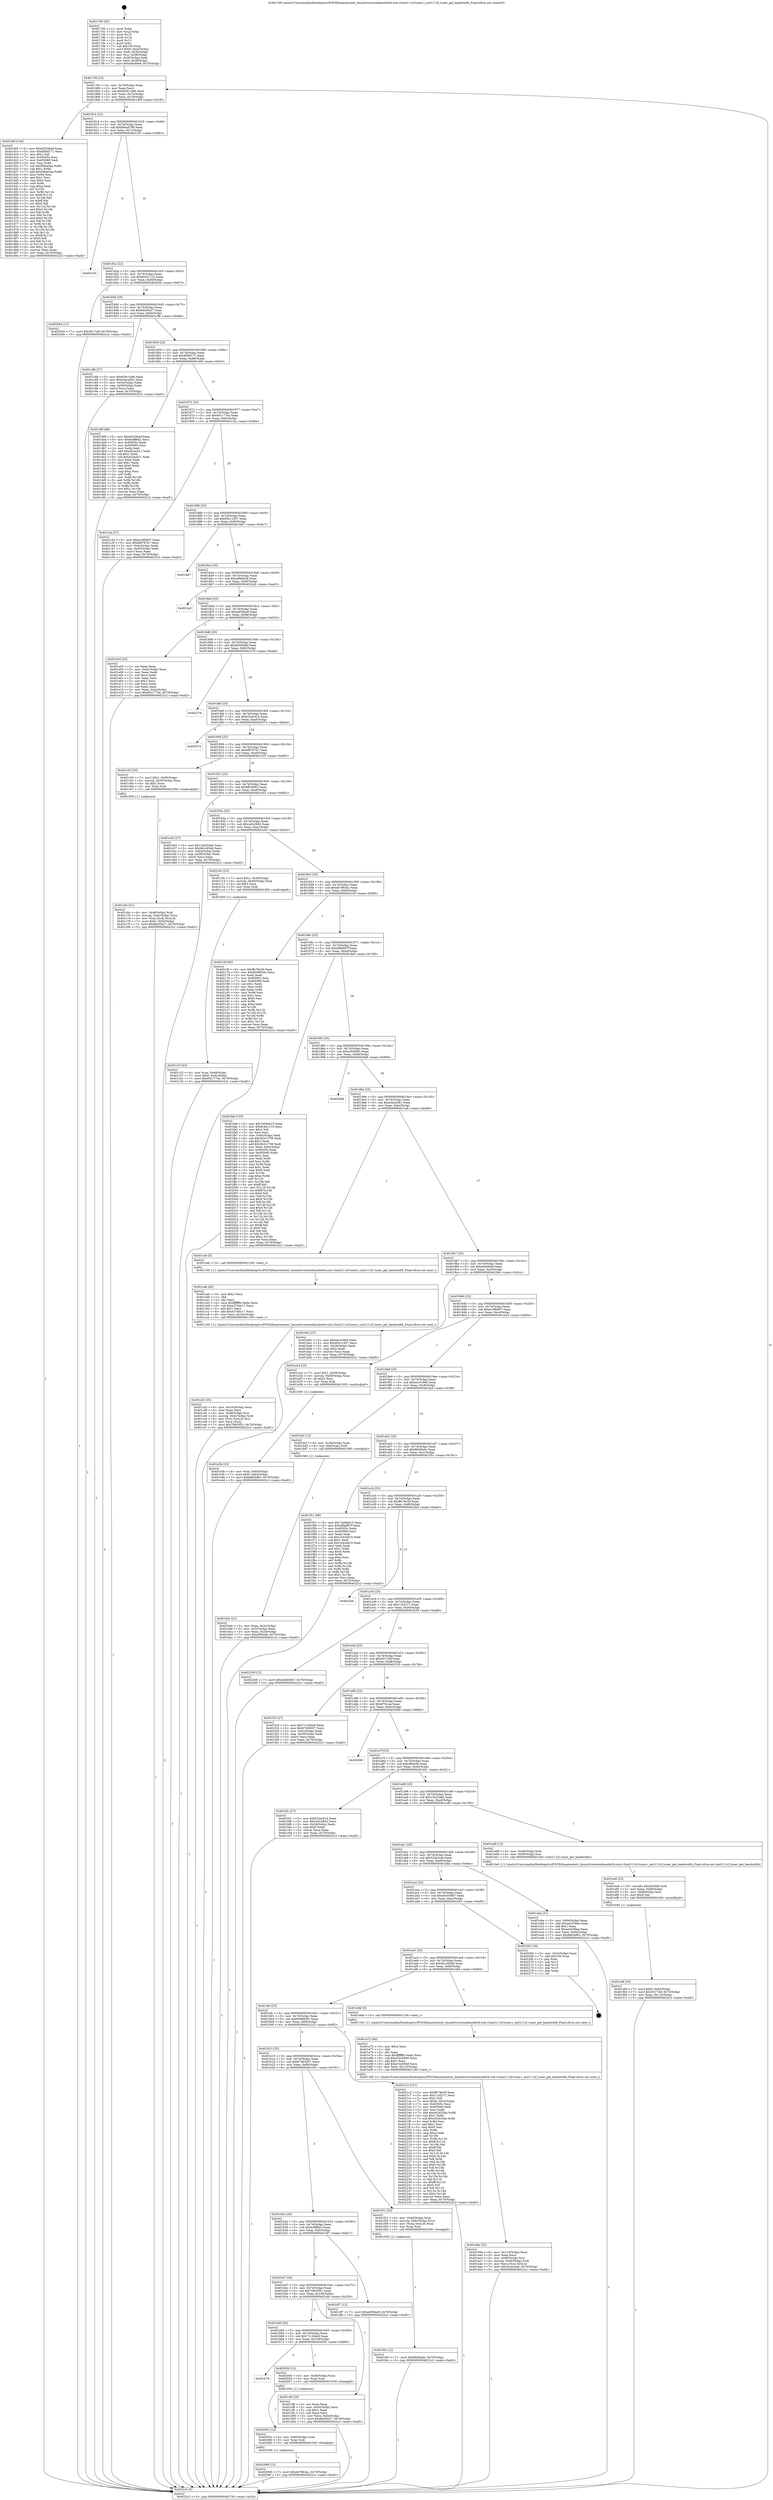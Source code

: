 digraph "0x4017d0" {
  label = "0x4017d0 (/mnt/c/Users/mathe/Desktop/tcc/POCII/binaries/extr_linuxdriversmediausbdvb-usb-v2mxl111sf-tuner.c_mxl111sf_tuner_get_bandwidth_Final-ollvm.out::main(0))"
  labelloc = "t"
  node[shape=record]

  Entry [label="",width=0.3,height=0.3,shape=circle,fillcolor=black,style=filled]
  "0x4017fd" [label="{
     0x4017fd [23]\l
     | [instrs]\l
     &nbsp;&nbsp;0x4017fd \<+3\>: mov -0x70(%rbp),%eax\l
     &nbsp;&nbsp;0x401800 \<+2\>: mov %eax,%ecx\l
     &nbsp;&nbsp;0x401802 \<+6\>: sub $0x829c1496,%ecx\l
     &nbsp;&nbsp;0x401808 \<+3\>: mov %eax,-0x74(%rbp)\l
     &nbsp;&nbsp;0x40180b \<+3\>: mov %ecx,-0x78(%rbp)\l
     &nbsp;&nbsp;0x40180e \<+6\>: je 0000000000401d0f \<main+0x53f\>\l
  }"]
  "0x401d0f" [label="{
     0x401d0f [144]\l
     | [instrs]\l
     &nbsp;&nbsp;0x401d0f \<+5\>: mov $0xb0209abf,%eax\l
     &nbsp;&nbsp;0x401d14 \<+5\>: mov $0x8f56f171,%ecx\l
     &nbsp;&nbsp;0x401d19 \<+2\>: mov $0x1,%dl\l
     &nbsp;&nbsp;0x401d1b \<+7\>: mov 0x40505c,%esi\l
     &nbsp;&nbsp;0x401d22 \<+7\>: mov 0x405060,%edi\l
     &nbsp;&nbsp;0x401d29 \<+3\>: mov %esi,%r8d\l
     &nbsp;&nbsp;0x401d2c \<+7\>: sub $0xf58ae5aa,%r8d\l
     &nbsp;&nbsp;0x401d33 \<+4\>: sub $0x1,%r8d\l
     &nbsp;&nbsp;0x401d37 \<+7\>: add $0xf58ae5aa,%r8d\l
     &nbsp;&nbsp;0x401d3e \<+4\>: imul %r8d,%esi\l
     &nbsp;&nbsp;0x401d42 \<+3\>: and $0x1,%esi\l
     &nbsp;&nbsp;0x401d45 \<+3\>: cmp $0x0,%esi\l
     &nbsp;&nbsp;0x401d48 \<+4\>: sete %r9b\l
     &nbsp;&nbsp;0x401d4c \<+3\>: cmp $0xa,%edi\l
     &nbsp;&nbsp;0x401d4f \<+4\>: setl %r10b\l
     &nbsp;&nbsp;0x401d53 \<+3\>: mov %r9b,%r11b\l
     &nbsp;&nbsp;0x401d56 \<+4\>: xor $0xff,%r11b\l
     &nbsp;&nbsp;0x401d5a \<+3\>: mov %r10b,%bl\l
     &nbsp;&nbsp;0x401d5d \<+3\>: xor $0xff,%bl\l
     &nbsp;&nbsp;0x401d60 \<+3\>: xor $0x0,%dl\l
     &nbsp;&nbsp;0x401d63 \<+3\>: mov %r11b,%r14b\l
     &nbsp;&nbsp;0x401d66 \<+4\>: and $0x0,%r14b\l
     &nbsp;&nbsp;0x401d6a \<+3\>: and %dl,%r9b\l
     &nbsp;&nbsp;0x401d6d \<+3\>: mov %bl,%r15b\l
     &nbsp;&nbsp;0x401d70 \<+4\>: and $0x0,%r15b\l
     &nbsp;&nbsp;0x401d74 \<+3\>: and %dl,%r10b\l
     &nbsp;&nbsp;0x401d77 \<+3\>: or %r9b,%r14b\l
     &nbsp;&nbsp;0x401d7a \<+3\>: or %r10b,%r15b\l
     &nbsp;&nbsp;0x401d7d \<+3\>: xor %r15b,%r14b\l
     &nbsp;&nbsp;0x401d80 \<+3\>: or %bl,%r11b\l
     &nbsp;&nbsp;0x401d83 \<+4\>: xor $0xff,%r11b\l
     &nbsp;&nbsp;0x401d87 \<+3\>: or $0x0,%dl\l
     &nbsp;&nbsp;0x401d8a \<+3\>: and %dl,%r11b\l
     &nbsp;&nbsp;0x401d8d \<+3\>: or %r11b,%r14b\l
     &nbsp;&nbsp;0x401d90 \<+4\>: test $0x1,%r14b\l
     &nbsp;&nbsp;0x401d94 \<+3\>: cmovne %ecx,%eax\l
     &nbsp;&nbsp;0x401d97 \<+3\>: mov %eax,-0x70(%rbp)\l
     &nbsp;&nbsp;0x401d9a \<+5\>: jmp 00000000004022c2 \<main+0xaf2\>\l
  }"]
  "0x401814" [label="{
     0x401814 [22]\l
     | [instrs]\l
     &nbsp;&nbsp;0x401814 \<+5\>: jmp 0000000000401819 \<main+0x49\>\l
     &nbsp;&nbsp;0x401819 \<+3\>: mov -0x74(%rbp),%eax\l
     &nbsp;&nbsp;0x40181c \<+5\>: sub $0x88ead789,%eax\l
     &nbsp;&nbsp;0x401821 \<+3\>: mov %eax,-0x7c(%rbp)\l
     &nbsp;&nbsp;0x401824 \<+6\>: je 0000000000402163 \<main+0x993\>\l
  }"]
  Exit [label="",width=0.3,height=0.3,shape=circle,fillcolor=black,style=filled,peripheries=2]
  "0x402163" [label="{
     0x402163\l
  }", style=dashed]
  "0x40182a" [label="{
     0x40182a [22]\l
     | [instrs]\l
     &nbsp;&nbsp;0x40182a \<+5\>: jmp 000000000040182f \<main+0x5f\>\l
     &nbsp;&nbsp;0x40182f \<+3\>: mov -0x74(%rbp),%eax\l
     &nbsp;&nbsp;0x401832 \<+5\>: sub $0x8c441115,%eax\l
     &nbsp;&nbsp;0x401837 \<+3\>: mov %eax,-0x80(%rbp)\l
     &nbsp;&nbsp;0x40183a \<+6\>: je 0000000000402044 \<main+0x874\>\l
  }"]
  "0x402068" [label="{
     0x402068 [12]\l
     | [instrs]\l
     &nbsp;&nbsp;0x402068 \<+7\>: movl $0xde7863ac,-0x70(%rbp)\l
     &nbsp;&nbsp;0x40206f \<+5\>: jmp 00000000004022c2 \<main+0xaf2\>\l
  }"]
  "0x402044" [label="{
     0x402044 [12]\l
     | [instrs]\l
     &nbsp;&nbsp;0x402044 \<+7\>: movl $0x3017cbf,-0x70(%rbp)\l
     &nbsp;&nbsp;0x40204b \<+5\>: jmp 00000000004022c2 \<main+0xaf2\>\l
  }"]
  "0x401840" [label="{
     0x401840 [25]\l
     | [instrs]\l
     &nbsp;&nbsp;0x401840 \<+5\>: jmp 0000000000401845 \<main+0x75\>\l
     &nbsp;&nbsp;0x401845 \<+3\>: mov -0x74(%rbp),%eax\l
     &nbsp;&nbsp;0x401848 \<+5\>: sub $0x8dcf3e27,%eax\l
     &nbsp;&nbsp;0x40184d \<+6\>: mov %eax,-0x84(%rbp)\l
     &nbsp;&nbsp;0x401853 \<+6\>: je 0000000000401c8b \<main+0x4bb\>\l
  }"]
  "0x40205c" [label="{
     0x40205c [12]\l
     | [instrs]\l
     &nbsp;&nbsp;0x40205c \<+4\>: mov -0x60(%rbp),%rax\l
     &nbsp;&nbsp;0x402060 \<+3\>: mov %rax,%rdi\l
     &nbsp;&nbsp;0x402063 \<+5\>: call 0000000000401030 \<free@plt\>\l
     | [calls]\l
     &nbsp;&nbsp;0x401030 \{1\} (unknown)\l
  }"]
  "0x401c8b" [label="{
     0x401c8b [27]\l
     | [instrs]\l
     &nbsp;&nbsp;0x401c8b \<+5\>: mov $0x829c1496,%eax\l
     &nbsp;&nbsp;0x401c90 \<+5\>: mov $0xe3dca381,%ecx\l
     &nbsp;&nbsp;0x401c95 \<+3\>: mov -0x54(%rbp),%edx\l
     &nbsp;&nbsp;0x401c98 \<+3\>: cmp -0x50(%rbp),%edx\l
     &nbsp;&nbsp;0x401c9b \<+3\>: cmovl %ecx,%eax\l
     &nbsp;&nbsp;0x401c9e \<+3\>: mov %eax,-0x70(%rbp)\l
     &nbsp;&nbsp;0x401ca1 \<+5\>: jmp 00000000004022c2 \<main+0xaf2\>\l
  }"]
  "0x401859" [label="{
     0x401859 [25]\l
     | [instrs]\l
     &nbsp;&nbsp;0x401859 \<+5\>: jmp 000000000040185e \<main+0x8e\>\l
     &nbsp;&nbsp;0x40185e \<+3\>: mov -0x74(%rbp),%eax\l
     &nbsp;&nbsp;0x401861 \<+5\>: sub $0x8f56f171,%eax\l
     &nbsp;&nbsp;0x401866 \<+6\>: mov %eax,-0x88(%rbp)\l
     &nbsp;&nbsp;0x40186c \<+6\>: je 0000000000401d9f \<main+0x5cf\>\l
  }"]
  "0x401b79" [label="{
     0x401b79\l
  }", style=dashed]
  "0x401d9f" [label="{
     0x401d9f [88]\l
     | [instrs]\l
     &nbsp;&nbsp;0x401d9f \<+5\>: mov $0xb0209abf,%eax\l
     &nbsp;&nbsp;0x401da4 \<+5\>: mov $0x6c8ff6e2,%ecx\l
     &nbsp;&nbsp;0x401da9 \<+7\>: mov 0x40505c,%edx\l
     &nbsp;&nbsp;0x401db0 \<+7\>: mov 0x405060,%esi\l
     &nbsp;&nbsp;0x401db7 \<+2\>: mov %edx,%edi\l
     &nbsp;&nbsp;0x401db9 \<+6\>: add $0xe52acb11,%edi\l
     &nbsp;&nbsp;0x401dbf \<+3\>: sub $0x1,%edi\l
     &nbsp;&nbsp;0x401dc2 \<+6\>: sub $0xe52acb11,%edi\l
     &nbsp;&nbsp;0x401dc8 \<+3\>: imul %edi,%edx\l
     &nbsp;&nbsp;0x401dcb \<+3\>: and $0x1,%edx\l
     &nbsp;&nbsp;0x401dce \<+3\>: cmp $0x0,%edx\l
     &nbsp;&nbsp;0x401dd1 \<+4\>: sete %r8b\l
     &nbsp;&nbsp;0x401dd5 \<+3\>: cmp $0xa,%esi\l
     &nbsp;&nbsp;0x401dd8 \<+4\>: setl %r9b\l
     &nbsp;&nbsp;0x401ddc \<+3\>: mov %r8b,%r10b\l
     &nbsp;&nbsp;0x401ddf \<+3\>: and %r9b,%r10b\l
     &nbsp;&nbsp;0x401de2 \<+3\>: xor %r9b,%r8b\l
     &nbsp;&nbsp;0x401de5 \<+3\>: or %r8b,%r10b\l
     &nbsp;&nbsp;0x401de8 \<+4\>: test $0x1,%r10b\l
     &nbsp;&nbsp;0x401dec \<+3\>: cmovne %ecx,%eax\l
     &nbsp;&nbsp;0x401def \<+3\>: mov %eax,-0x70(%rbp)\l
     &nbsp;&nbsp;0x401df2 \<+5\>: jmp 00000000004022c2 \<main+0xaf2\>\l
  }"]
  "0x401872" [label="{
     0x401872 [25]\l
     | [instrs]\l
     &nbsp;&nbsp;0x401872 \<+5\>: jmp 0000000000401877 \<main+0xa7\>\l
     &nbsp;&nbsp;0x401877 \<+3\>: mov -0x74(%rbp),%eax\l
     &nbsp;&nbsp;0x40187a \<+5\>: sub $0x95c177dc,%eax\l
     &nbsp;&nbsp;0x40187f \<+6\>: mov %eax,-0x8c(%rbp)\l
     &nbsp;&nbsp;0x401885 \<+6\>: je 0000000000401c3a \<main+0x46a\>\l
  }"]
  "0x402050" [label="{
     0x402050 [12]\l
     | [instrs]\l
     &nbsp;&nbsp;0x402050 \<+4\>: mov -0x48(%rbp),%rax\l
     &nbsp;&nbsp;0x402054 \<+3\>: mov %rax,%rdi\l
     &nbsp;&nbsp;0x402057 \<+5\>: call 0000000000401030 \<free@plt\>\l
     | [calls]\l
     &nbsp;&nbsp;0x401030 \{1\} (unknown)\l
  }"]
  "0x401c3a" [label="{
     0x401c3a [27]\l
     | [instrs]\l
     &nbsp;&nbsp;0x401c3a \<+5\>: mov $0xec38b907,%eax\l
     &nbsp;&nbsp;0x401c3f \<+5\>: mov $0xbf8767b7,%ecx\l
     &nbsp;&nbsp;0x401c44 \<+3\>: mov -0x4c(%rbp),%edx\l
     &nbsp;&nbsp;0x401c47 \<+3\>: cmp -0x40(%rbp),%edx\l
     &nbsp;&nbsp;0x401c4a \<+3\>: cmovl %ecx,%eax\l
     &nbsp;&nbsp;0x401c4d \<+3\>: mov %eax,-0x70(%rbp)\l
     &nbsp;&nbsp;0x401c50 \<+5\>: jmp 00000000004022c2 \<main+0xaf2\>\l
  }"]
  "0x40188b" [label="{
     0x40188b [25]\l
     | [instrs]\l
     &nbsp;&nbsp;0x40188b \<+5\>: jmp 0000000000401890 \<main+0xc0\>\l
     &nbsp;&nbsp;0x401890 \<+3\>: mov -0x74(%rbp),%eax\l
     &nbsp;&nbsp;0x401893 \<+5\>: sub $0x95e11d57,%eax\l
     &nbsp;&nbsp;0x401898 \<+6\>: mov %eax,-0x90(%rbp)\l
     &nbsp;&nbsp;0x40189e \<+6\>: je 0000000000401bb7 \<main+0x3e7\>\l
  }"]
  "0x401f45" [label="{
     0x401f45 [12]\l
     | [instrs]\l
     &nbsp;&nbsp;0x401f45 \<+7\>: movl $0xf9e59adc,-0x70(%rbp)\l
     &nbsp;&nbsp;0x401f4c \<+5\>: jmp 00000000004022c2 \<main+0xaf2\>\l
  }"]
  "0x401bb7" [label="{
     0x401bb7\l
  }", style=dashed]
  "0x4018a4" [label="{
     0x4018a4 [25]\l
     | [instrs]\l
     &nbsp;&nbsp;0x4018a4 \<+5\>: jmp 00000000004018a9 \<main+0xd9\>\l
     &nbsp;&nbsp;0x4018a9 \<+3\>: mov -0x74(%rbp),%eax\l
     &nbsp;&nbsp;0x4018ac \<+5\>: sub $0xa0fbdec8,%eax\l
     &nbsp;&nbsp;0x4018b1 \<+6\>: mov %eax,-0x94(%rbp)\l
     &nbsp;&nbsp;0x4018b7 \<+6\>: je 00000000004022a3 \<main+0xad3\>\l
  }"]
  "0x401efd" [label="{
     0x401efd [25]\l
     | [instrs]\l
     &nbsp;&nbsp;0x401efd \<+7\>: movl $0x0,-0x6c(%rbp)\l
     &nbsp;&nbsp;0x401f04 \<+7\>: movl $0x3017cbf,-0x70(%rbp)\l
     &nbsp;&nbsp;0x401f0b \<+6\>: mov %eax,-0x114(%rbp)\l
     &nbsp;&nbsp;0x401f11 \<+5\>: jmp 00000000004022c2 \<main+0xaf2\>\l
  }"]
  "0x4022a3" [label="{
     0x4022a3\l
  }", style=dashed]
  "0x4018bd" [label="{
     0x4018bd [25]\l
     | [instrs]\l
     &nbsp;&nbsp;0x4018bd \<+5\>: jmp 00000000004018c2 \<main+0xf2\>\l
     &nbsp;&nbsp;0x4018c2 \<+3\>: mov -0x74(%rbp),%eax\l
     &nbsp;&nbsp;0x4018c5 \<+5\>: sub $0xa4f38ac8,%eax\l
     &nbsp;&nbsp;0x4018ca \<+6\>: mov %eax,-0x98(%rbp)\l
     &nbsp;&nbsp;0x4018d0 \<+6\>: je 0000000000401e03 \<main+0x633\>\l
  }"]
  "0x401ee6" [label="{
     0x401ee6 [23]\l
     | [instrs]\l
     &nbsp;&nbsp;0x401ee6 \<+10\>: movabs $0x4030b6,%rdi\l
     &nbsp;&nbsp;0x401ef0 \<+3\>: mov %eax,-0x68(%rbp)\l
     &nbsp;&nbsp;0x401ef3 \<+3\>: mov -0x68(%rbp),%esi\l
     &nbsp;&nbsp;0x401ef6 \<+2\>: mov $0x0,%al\l
     &nbsp;&nbsp;0x401ef8 \<+5\>: call 0000000000401040 \<printf@plt\>\l
     | [calls]\l
     &nbsp;&nbsp;0x401040 \{1\} (unknown)\l
  }"]
  "0x401e03" [label="{
     0x401e03 [33]\l
     | [instrs]\l
     &nbsp;&nbsp;0x401e03 \<+2\>: xor %eax,%eax\l
     &nbsp;&nbsp;0x401e05 \<+3\>: mov -0x4c(%rbp),%ecx\l
     &nbsp;&nbsp;0x401e08 \<+2\>: mov %eax,%edx\l
     &nbsp;&nbsp;0x401e0a \<+2\>: sub %ecx,%edx\l
     &nbsp;&nbsp;0x401e0c \<+2\>: mov %eax,%ecx\l
     &nbsp;&nbsp;0x401e0e \<+3\>: sub $0x1,%ecx\l
     &nbsp;&nbsp;0x401e11 \<+2\>: add %ecx,%edx\l
     &nbsp;&nbsp;0x401e13 \<+2\>: sub %edx,%eax\l
     &nbsp;&nbsp;0x401e15 \<+3\>: mov %eax,-0x4c(%rbp)\l
     &nbsp;&nbsp;0x401e18 \<+7\>: movl $0x95c177dc,-0x70(%rbp)\l
     &nbsp;&nbsp;0x401e1f \<+5\>: jmp 00000000004022c2 \<main+0xaf2\>\l
  }"]
  "0x4018d6" [label="{
     0x4018d6 [25]\l
     | [instrs]\l
     &nbsp;&nbsp;0x4018d6 \<+5\>: jmp 00000000004018db \<main+0x10b\>\l
     &nbsp;&nbsp;0x4018db \<+3\>: mov -0x74(%rbp),%eax\l
     &nbsp;&nbsp;0x4018de \<+5\>: sub $0xb0209abf,%eax\l
     &nbsp;&nbsp;0x4018e3 \<+6\>: mov %eax,-0x9c(%rbp)\l
     &nbsp;&nbsp;0x4018e9 \<+6\>: je 0000000000402278 \<main+0xaa8\>\l
  }"]
  "0x401e9a" [label="{
     0x401e9a [32]\l
     | [instrs]\l
     &nbsp;&nbsp;0x401e9a \<+6\>: mov -0x110(%rbp),%ecx\l
     &nbsp;&nbsp;0x401ea0 \<+3\>: imul %eax,%ecx\l
     &nbsp;&nbsp;0x401ea3 \<+4\>: mov -0x60(%rbp),%rsi\l
     &nbsp;&nbsp;0x401ea7 \<+4\>: movslq -0x64(%rbp),%rdi\l
     &nbsp;&nbsp;0x401eab \<+3\>: mov %ecx,(%rsi,%rdi,4)\l
     &nbsp;&nbsp;0x401eae \<+7\>: movl $0x32cb3cab,-0x70(%rbp)\l
     &nbsp;&nbsp;0x401eb5 \<+5\>: jmp 00000000004022c2 \<main+0xaf2\>\l
  }"]
  "0x402278" [label="{
     0x402278\l
  }", style=dashed]
  "0x4018ef" [label="{
     0x4018ef [25]\l
     | [instrs]\l
     &nbsp;&nbsp;0x4018ef \<+5\>: jmp 00000000004018f4 \<main+0x124\>\l
     &nbsp;&nbsp;0x4018f4 \<+3\>: mov -0x74(%rbp),%eax\l
     &nbsp;&nbsp;0x4018f7 \<+5\>: sub $0xb32ac614,%eax\l
     &nbsp;&nbsp;0x4018fc \<+6\>: mov %eax,-0xa0(%rbp)\l
     &nbsp;&nbsp;0x401902 \<+6\>: je 0000000000402074 \<main+0x8a4\>\l
  }"]
  "0x401e72" [label="{
     0x401e72 [40]\l
     | [instrs]\l
     &nbsp;&nbsp;0x401e72 \<+5\>: mov $0x2,%ecx\l
     &nbsp;&nbsp;0x401e77 \<+1\>: cltd\l
     &nbsp;&nbsp;0x401e78 \<+2\>: idiv %ecx\l
     &nbsp;&nbsp;0x401e7a \<+6\>: imul $0xfffffffe,%edx,%ecx\l
     &nbsp;&nbsp;0x401e80 \<+6\>: sub $0xe7ec6949,%ecx\l
     &nbsp;&nbsp;0x401e86 \<+3\>: add $0x1,%ecx\l
     &nbsp;&nbsp;0x401e89 \<+6\>: add $0xe7ec6949,%ecx\l
     &nbsp;&nbsp;0x401e8f \<+6\>: mov %ecx,-0x110(%rbp)\l
     &nbsp;&nbsp;0x401e95 \<+5\>: call 0000000000401160 \<next_i\>\l
     | [calls]\l
     &nbsp;&nbsp;0x401160 \{1\} (/mnt/c/Users/mathe/Desktop/tcc/POCII/binaries/extr_linuxdriversmediausbdvb-usb-v2mxl111sf-tuner.c_mxl111sf_tuner_get_bandwidth_Final-ollvm.out::next_i)\l
  }"]
  "0x402074" [label="{
     0x402074\l
  }", style=dashed]
  "0x401908" [label="{
     0x401908 [25]\l
     | [instrs]\l
     &nbsp;&nbsp;0x401908 \<+5\>: jmp 000000000040190d \<main+0x13d\>\l
     &nbsp;&nbsp;0x40190d \<+3\>: mov -0x74(%rbp),%eax\l
     &nbsp;&nbsp;0x401910 \<+5\>: sub $0xbf8767b7,%eax\l
     &nbsp;&nbsp;0x401915 \<+6\>: mov %eax,-0xa4(%rbp)\l
     &nbsp;&nbsp;0x40191b \<+6\>: je 0000000000401c55 \<main+0x485\>\l
  }"]
  "0x401e3b" [label="{
     0x401e3b [23]\l
     | [instrs]\l
     &nbsp;&nbsp;0x401e3b \<+4\>: mov %rax,-0x60(%rbp)\l
     &nbsp;&nbsp;0x401e3f \<+7\>: movl $0x0,-0x64(%rbp)\l
     &nbsp;&nbsp;0x401e46 \<+7\>: movl $0xbfb2bf63,-0x70(%rbp)\l
     &nbsp;&nbsp;0x401e4d \<+5\>: jmp 00000000004022c2 \<main+0xaf2\>\l
  }"]
  "0x401c55" [label="{
     0x401c55 [23]\l
     | [instrs]\l
     &nbsp;&nbsp;0x401c55 \<+7\>: movl $0x1,-0x50(%rbp)\l
     &nbsp;&nbsp;0x401c5c \<+4\>: movslq -0x50(%rbp),%rax\l
     &nbsp;&nbsp;0x401c60 \<+4\>: shl $0x2,%rax\l
     &nbsp;&nbsp;0x401c64 \<+3\>: mov %rax,%rdi\l
     &nbsp;&nbsp;0x401c67 \<+5\>: call 0000000000401050 \<malloc@plt\>\l
     | [calls]\l
     &nbsp;&nbsp;0x401050 \{1\} (unknown)\l
  }"]
  "0x401921" [label="{
     0x401921 [25]\l
     | [instrs]\l
     &nbsp;&nbsp;0x401921 \<+5\>: jmp 0000000000401926 \<main+0x156\>\l
     &nbsp;&nbsp;0x401926 \<+3\>: mov -0x74(%rbp),%eax\l
     &nbsp;&nbsp;0x401929 \<+5\>: sub $0xbfb2bf63,%eax\l
     &nbsp;&nbsp;0x40192e \<+6\>: mov %eax,-0xa8(%rbp)\l
     &nbsp;&nbsp;0x401934 \<+6\>: je 0000000000401e52 \<main+0x682\>\l
  }"]
  "0x401b60" [label="{
     0x401b60 [25]\l
     | [instrs]\l
     &nbsp;&nbsp;0x401b60 \<+5\>: jmp 0000000000401b65 \<main+0x395\>\l
     &nbsp;&nbsp;0x401b65 \<+3\>: mov -0x74(%rbp),%eax\l
     &nbsp;&nbsp;0x401b68 \<+5\>: sub $0x71128ac8,%eax\l
     &nbsp;&nbsp;0x401b6d \<+6\>: mov %eax,-0x104(%rbp)\l
     &nbsp;&nbsp;0x401b73 \<+6\>: je 0000000000402050 \<main+0x880\>\l
  }"]
  "0x401e52" [label="{
     0x401e52 [27]\l
     | [instrs]\l
     &nbsp;&nbsp;0x401e52 \<+5\>: mov $0x13e324a0,%eax\l
     &nbsp;&nbsp;0x401e57 \<+5\>: mov $0x4b1c65dd,%ecx\l
     &nbsp;&nbsp;0x401e5c \<+3\>: mov -0x64(%rbp),%edx\l
     &nbsp;&nbsp;0x401e5f \<+3\>: cmp -0x58(%rbp),%edx\l
     &nbsp;&nbsp;0x401e62 \<+3\>: cmovl %ecx,%eax\l
     &nbsp;&nbsp;0x401e65 \<+3\>: mov %eax,-0x70(%rbp)\l
     &nbsp;&nbsp;0x401e68 \<+5\>: jmp 00000000004022c2 \<main+0xaf2\>\l
  }"]
  "0x40193a" [label="{
     0x40193a [25]\l
     | [instrs]\l
     &nbsp;&nbsp;0x40193a \<+5\>: jmp 000000000040193f \<main+0x16f\>\l
     &nbsp;&nbsp;0x40193f \<+3\>: mov -0x74(%rbp),%eax\l
     &nbsp;&nbsp;0x401942 \<+5\>: sub $0xca5c3843,%eax\l
     &nbsp;&nbsp;0x401947 \<+6\>: mov %eax,-0xac(%rbp)\l
     &nbsp;&nbsp;0x40194d \<+6\>: je 0000000000401c0c \<main+0x43c\>\l
  }"]
  "0x401cf6" [label="{
     0x401cf6 [25]\l
     | [instrs]\l
     &nbsp;&nbsp;0x401cf6 \<+2\>: xor %eax,%eax\l
     &nbsp;&nbsp;0x401cf8 \<+3\>: mov -0x54(%rbp),%ecx\l
     &nbsp;&nbsp;0x401cfb \<+3\>: sub $0x1,%eax\l
     &nbsp;&nbsp;0x401cfe \<+2\>: sub %eax,%ecx\l
     &nbsp;&nbsp;0x401d00 \<+3\>: mov %ecx,-0x54(%rbp)\l
     &nbsp;&nbsp;0x401d03 \<+7\>: movl $0x8dcf3e27,-0x70(%rbp)\l
     &nbsp;&nbsp;0x401d0a \<+5\>: jmp 00000000004022c2 \<main+0xaf2\>\l
  }"]
  "0x401c0c" [label="{
     0x401c0c [23]\l
     | [instrs]\l
     &nbsp;&nbsp;0x401c0c \<+7\>: movl $0x1,-0x40(%rbp)\l
     &nbsp;&nbsp;0x401c13 \<+4\>: movslq -0x40(%rbp),%rax\l
     &nbsp;&nbsp;0x401c17 \<+4\>: shl $0x3,%rax\l
     &nbsp;&nbsp;0x401c1b \<+3\>: mov %rax,%rdi\l
     &nbsp;&nbsp;0x401c1e \<+5\>: call 0000000000401050 \<malloc@plt\>\l
     | [calls]\l
     &nbsp;&nbsp;0x401050 \{1\} (unknown)\l
  }"]
  "0x401953" [label="{
     0x401953 [25]\l
     | [instrs]\l
     &nbsp;&nbsp;0x401953 \<+5\>: jmp 0000000000401958 \<main+0x188\>\l
     &nbsp;&nbsp;0x401958 \<+3\>: mov -0x74(%rbp),%eax\l
     &nbsp;&nbsp;0x40195b \<+5\>: sub $0xde7863ac,%eax\l
     &nbsp;&nbsp;0x401960 \<+6\>: mov %eax,-0xb0(%rbp)\l
     &nbsp;&nbsp;0x401966 \<+6\>: je 000000000040216f \<main+0x99f\>\l
  }"]
  "0x401b47" [label="{
     0x401b47 [25]\l
     | [instrs]\l
     &nbsp;&nbsp;0x401b47 \<+5\>: jmp 0000000000401b4c \<main+0x37c\>\l
     &nbsp;&nbsp;0x401b4c \<+3\>: mov -0x74(%rbp),%eax\l
     &nbsp;&nbsp;0x401b4f \<+5\>: sub $0x70603f51,%eax\l
     &nbsp;&nbsp;0x401b54 \<+6\>: mov %eax,-0x100(%rbp)\l
     &nbsp;&nbsp;0x401b5a \<+6\>: je 0000000000401cf6 \<main+0x526\>\l
  }"]
  "0x40216f" [label="{
     0x40216f [83]\l
     | [instrs]\l
     &nbsp;&nbsp;0x40216f \<+5\>: mov $0xffc79e30,%eax\l
     &nbsp;&nbsp;0x402174 \<+5\>: mov $0x6598826c,%ecx\l
     &nbsp;&nbsp;0x402179 \<+2\>: xor %edx,%edx\l
     &nbsp;&nbsp;0x40217b \<+7\>: mov 0x40505c,%esi\l
     &nbsp;&nbsp;0x402182 \<+7\>: mov 0x405060,%edi\l
     &nbsp;&nbsp;0x402189 \<+3\>: sub $0x1,%edx\l
     &nbsp;&nbsp;0x40218c \<+3\>: mov %esi,%r8d\l
     &nbsp;&nbsp;0x40218f \<+3\>: add %edx,%r8d\l
     &nbsp;&nbsp;0x402192 \<+4\>: imul %r8d,%esi\l
     &nbsp;&nbsp;0x402196 \<+3\>: and $0x1,%esi\l
     &nbsp;&nbsp;0x402199 \<+3\>: cmp $0x0,%esi\l
     &nbsp;&nbsp;0x40219c \<+4\>: sete %r9b\l
     &nbsp;&nbsp;0x4021a0 \<+3\>: cmp $0xa,%edi\l
     &nbsp;&nbsp;0x4021a3 \<+4\>: setl %r10b\l
     &nbsp;&nbsp;0x4021a7 \<+3\>: mov %r9b,%r11b\l
     &nbsp;&nbsp;0x4021aa \<+3\>: and %r10b,%r11b\l
     &nbsp;&nbsp;0x4021ad \<+3\>: xor %r10b,%r9b\l
     &nbsp;&nbsp;0x4021b0 \<+3\>: or %r9b,%r11b\l
     &nbsp;&nbsp;0x4021b3 \<+4\>: test $0x1,%r11b\l
     &nbsp;&nbsp;0x4021b7 \<+3\>: cmovne %ecx,%eax\l
     &nbsp;&nbsp;0x4021ba \<+3\>: mov %eax,-0x70(%rbp)\l
     &nbsp;&nbsp;0x4021bd \<+5\>: jmp 00000000004022c2 \<main+0xaf2\>\l
  }"]
  "0x40196c" [label="{
     0x40196c [25]\l
     | [instrs]\l
     &nbsp;&nbsp;0x40196c \<+5\>: jmp 0000000000401971 \<main+0x1a1\>\l
     &nbsp;&nbsp;0x401971 \<+3\>: mov -0x74(%rbp),%eax\l
     &nbsp;&nbsp;0x401974 \<+5\>: sub $0xdf4b897f,%eax\l
     &nbsp;&nbsp;0x401979 \<+6\>: mov %eax,-0xb4(%rbp)\l
     &nbsp;&nbsp;0x40197f \<+6\>: je 0000000000401fa9 \<main+0x7d9\>\l
  }"]
  "0x401df7" [label="{
     0x401df7 [12]\l
     | [instrs]\l
     &nbsp;&nbsp;0x401df7 \<+7\>: movl $0xa4f38ac8,-0x70(%rbp)\l
     &nbsp;&nbsp;0x401dfe \<+5\>: jmp 00000000004022c2 \<main+0xaf2\>\l
  }"]
  "0x401fa9" [label="{
     0x401fa9 [155]\l
     | [instrs]\l
     &nbsp;&nbsp;0x401fa9 \<+5\>: mov $0x7a09a615,%eax\l
     &nbsp;&nbsp;0x401fae \<+5\>: mov $0x8c441115,%ecx\l
     &nbsp;&nbsp;0x401fb3 \<+2\>: mov $0x1,%dl\l
     &nbsp;&nbsp;0x401fb5 \<+2\>: xor %esi,%esi\l
     &nbsp;&nbsp;0x401fb7 \<+3\>: mov -0x6c(%rbp),%edi\l
     &nbsp;&nbsp;0x401fba \<+6\>: sub $0x3b3c1709,%edi\l
     &nbsp;&nbsp;0x401fc0 \<+3\>: add $0x1,%edi\l
     &nbsp;&nbsp;0x401fc3 \<+6\>: add $0x3b3c1709,%edi\l
     &nbsp;&nbsp;0x401fc9 \<+3\>: mov %edi,-0x6c(%rbp)\l
     &nbsp;&nbsp;0x401fcc \<+7\>: mov 0x40505c,%edi\l
     &nbsp;&nbsp;0x401fd3 \<+8\>: mov 0x405060,%r8d\l
     &nbsp;&nbsp;0x401fdb \<+3\>: sub $0x1,%esi\l
     &nbsp;&nbsp;0x401fde \<+3\>: mov %edi,%r9d\l
     &nbsp;&nbsp;0x401fe1 \<+3\>: add %esi,%r9d\l
     &nbsp;&nbsp;0x401fe4 \<+4\>: imul %r9d,%edi\l
     &nbsp;&nbsp;0x401fe8 \<+3\>: and $0x1,%edi\l
     &nbsp;&nbsp;0x401feb \<+3\>: cmp $0x0,%edi\l
     &nbsp;&nbsp;0x401fee \<+4\>: sete %r10b\l
     &nbsp;&nbsp;0x401ff2 \<+4\>: cmp $0xa,%r8d\l
     &nbsp;&nbsp;0x401ff6 \<+4\>: setl %r11b\l
     &nbsp;&nbsp;0x401ffa \<+3\>: mov %r10b,%bl\l
     &nbsp;&nbsp;0x401ffd \<+3\>: xor $0xff,%bl\l
     &nbsp;&nbsp;0x402000 \<+3\>: mov %r11b,%r14b\l
     &nbsp;&nbsp;0x402003 \<+4\>: xor $0xff,%r14b\l
     &nbsp;&nbsp;0x402007 \<+3\>: xor $0x0,%dl\l
     &nbsp;&nbsp;0x40200a \<+3\>: mov %bl,%r15b\l
     &nbsp;&nbsp;0x40200d \<+4\>: and $0x0,%r15b\l
     &nbsp;&nbsp;0x402011 \<+3\>: and %dl,%r10b\l
     &nbsp;&nbsp;0x402014 \<+3\>: mov %r14b,%r12b\l
     &nbsp;&nbsp;0x402017 \<+4\>: and $0x0,%r12b\l
     &nbsp;&nbsp;0x40201b \<+3\>: and %dl,%r11b\l
     &nbsp;&nbsp;0x40201e \<+3\>: or %r10b,%r15b\l
     &nbsp;&nbsp;0x402021 \<+3\>: or %r11b,%r12b\l
     &nbsp;&nbsp;0x402024 \<+3\>: xor %r12b,%r15b\l
     &nbsp;&nbsp;0x402027 \<+3\>: or %r14b,%bl\l
     &nbsp;&nbsp;0x40202a \<+3\>: xor $0xff,%bl\l
     &nbsp;&nbsp;0x40202d \<+3\>: or $0x0,%dl\l
     &nbsp;&nbsp;0x402030 \<+2\>: and %dl,%bl\l
     &nbsp;&nbsp;0x402032 \<+3\>: or %bl,%r15b\l
     &nbsp;&nbsp;0x402035 \<+4\>: test $0x1,%r15b\l
     &nbsp;&nbsp;0x402039 \<+3\>: cmovne %ecx,%eax\l
     &nbsp;&nbsp;0x40203c \<+3\>: mov %eax,-0x70(%rbp)\l
     &nbsp;&nbsp;0x40203f \<+5\>: jmp 00000000004022c2 \<main+0xaf2\>\l
  }"]
  "0x401985" [label="{
     0x401985 [25]\l
     | [instrs]\l
     &nbsp;&nbsp;0x401985 \<+5\>: jmp 000000000040198a \<main+0x1ba\>\l
     &nbsp;&nbsp;0x40198a \<+3\>: mov -0x74(%rbp),%eax\l
     &nbsp;&nbsp;0x40198d \<+5\>: sub $0xe28cfd83,%eax\l
     &nbsp;&nbsp;0x401992 \<+6\>: mov %eax,-0xb8(%rbp)\l
     &nbsp;&nbsp;0x401998 \<+6\>: je 00000000004020d8 \<main+0x908\>\l
  }"]
  "0x401b2e" [label="{
     0x401b2e [25]\l
     | [instrs]\l
     &nbsp;&nbsp;0x401b2e \<+5\>: jmp 0000000000401b33 \<main+0x363\>\l
     &nbsp;&nbsp;0x401b33 \<+3\>: mov -0x74(%rbp),%eax\l
     &nbsp;&nbsp;0x401b36 \<+5\>: sub $0x6c8ff6e2,%eax\l
     &nbsp;&nbsp;0x401b3b \<+6\>: mov %eax,-0xfc(%rbp)\l
     &nbsp;&nbsp;0x401b41 \<+6\>: je 0000000000401df7 \<main+0x627\>\l
  }"]
  "0x4020d8" [label="{
     0x4020d8\l
  }", style=dashed]
  "0x40199e" [label="{
     0x40199e [25]\l
     | [instrs]\l
     &nbsp;&nbsp;0x40199e \<+5\>: jmp 00000000004019a3 \<main+0x1d3\>\l
     &nbsp;&nbsp;0x4019a3 \<+3\>: mov -0x74(%rbp),%eax\l
     &nbsp;&nbsp;0x4019a6 \<+5\>: sub $0xe3dca381,%eax\l
     &nbsp;&nbsp;0x4019ab \<+6\>: mov %eax,-0xbc(%rbp)\l
     &nbsp;&nbsp;0x4019b1 \<+6\>: je 0000000000401ca6 \<main+0x4d6\>\l
  }"]
  "0x401f31" [label="{
     0x401f31 [20]\l
     | [instrs]\l
     &nbsp;&nbsp;0x401f31 \<+4\>: mov -0x48(%rbp),%rax\l
     &nbsp;&nbsp;0x401f35 \<+4\>: movslq -0x6c(%rbp),%rcx\l
     &nbsp;&nbsp;0x401f39 \<+4\>: mov (%rax,%rcx,8),%rax\l
     &nbsp;&nbsp;0x401f3d \<+3\>: mov %rax,%rdi\l
     &nbsp;&nbsp;0x401f40 \<+5\>: call 0000000000401030 \<free@plt\>\l
     | [calls]\l
     &nbsp;&nbsp;0x401030 \{1\} (unknown)\l
  }"]
  "0x401ca6" [label="{
     0x401ca6 [5]\l
     | [instrs]\l
     &nbsp;&nbsp;0x401ca6 \<+5\>: call 0000000000401160 \<next_i\>\l
     | [calls]\l
     &nbsp;&nbsp;0x401160 \{1\} (/mnt/c/Users/mathe/Desktop/tcc/POCII/binaries/extr_linuxdriversmediausbdvb-usb-v2mxl111sf-tuner.c_mxl111sf_tuner_get_bandwidth_Final-ollvm.out::next_i)\l
  }"]
  "0x4019b7" [label="{
     0x4019b7 [25]\l
     | [instrs]\l
     &nbsp;&nbsp;0x4019b7 \<+5\>: jmp 00000000004019bc \<main+0x1ec\>\l
     &nbsp;&nbsp;0x4019bc \<+3\>: mov -0x74(%rbp),%eax\l
     &nbsp;&nbsp;0x4019bf \<+5\>: sub $0xebfa46e8,%eax\l
     &nbsp;&nbsp;0x4019c4 \<+6\>: mov %eax,-0xc0(%rbp)\l
     &nbsp;&nbsp;0x4019ca \<+6\>: je 0000000000401b9c \<main+0x3cc\>\l
  }"]
  "0x401b15" [label="{
     0x401b15 [25]\l
     | [instrs]\l
     &nbsp;&nbsp;0x401b15 \<+5\>: jmp 0000000000401b1a \<main+0x34a\>\l
     &nbsp;&nbsp;0x401b1a \<+3\>: mov -0x74(%rbp),%eax\l
     &nbsp;&nbsp;0x401b1d \<+5\>: sub $0x67493057,%eax\l
     &nbsp;&nbsp;0x401b22 \<+6\>: mov %eax,-0xf8(%rbp)\l
     &nbsp;&nbsp;0x401b28 \<+6\>: je 0000000000401f31 \<main+0x761\>\l
  }"]
  "0x401b9c" [label="{
     0x401b9c [27]\l
     | [instrs]\l
     &nbsp;&nbsp;0x401b9c \<+5\>: mov $0xeec4189d,%eax\l
     &nbsp;&nbsp;0x401ba1 \<+5\>: mov $0x95e11d57,%ecx\l
     &nbsp;&nbsp;0x401ba6 \<+3\>: mov -0x28(%rbp),%edx\l
     &nbsp;&nbsp;0x401ba9 \<+3\>: cmp $0x2,%edx\l
     &nbsp;&nbsp;0x401bac \<+3\>: cmovne %ecx,%eax\l
     &nbsp;&nbsp;0x401baf \<+3\>: mov %eax,-0x70(%rbp)\l
     &nbsp;&nbsp;0x401bb2 \<+5\>: jmp 00000000004022c2 \<main+0xaf2\>\l
  }"]
  "0x4019d0" [label="{
     0x4019d0 [25]\l
     | [instrs]\l
     &nbsp;&nbsp;0x4019d0 \<+5\>: jmp 00000000004019d5 \<main+0x205\>\l
     &nbsp;&nbsp;0x4019d5 \<+3\>: mov -0x74(%rbp),%eax\l
     &nbsp;&nbsp;0x4019d8 \<+5\>: sub $0xec38b907,%eax\l
     &nbsp;&nbsp;0x4019dd \<+6\>: mov %eax,-0xc4(%rbp)\l
     &nbsp;&nbsp;0x4019e3 \<+6\>: je 0000000000401e24 \<main+0x654\>\l
  }"]
  "0x4022c2" [label="{
     0x4022c2 [5]\l
     | [instrs]\l
     &nbsp;&nbsp;0x4022c2 \<+5\>: jmp 00000000004017fd \<main+0x2d\>\l
  }"]
  "0x4017d0" [label="{
     0x4017d0 [45]\l
     | [instrs]\l
     &nbsp;&nbsp;0x4017d0 \<+1\>: push %rbp\l
     &nbsp;&nbsp;0x4017d1 \<+3\>: mov %rsp,%rbp\l
     &nbsp;&nbsp;0x4017d4 \<+2\>: push %r15\l
     &nbsp;&nbsp;0x4017d6 \<+2\>: push %r14\l
     &nbsp;&nbsp;0x4017d8 \<+2\>: push %r12\l
     &nbsp;&nbsp;0x4017da \<+1\>: push %rbx\l
     &nbsp;&nbsp;0x4017db \<+7\>: sub $0x100,%rsp\l
     &nbsp;&nbsp;0x4017e2 \<+7\>: movl $0x0,-0x2c(%rbp)\l
     &nbsp;&nbsp;0x4017e9 \<+3\>: mov %edi,-0x30(%rbp)\l
     &nbsp;&nbsp;0x4017ec \<+4\>: mov %rsi,-0x38(%rbp)\l
     &nbsp;&nbsp;0x4017f0 \<+3\>: mov -0x30(%rbp),%edi\l
     &nbsp;&nbsp;0x4017f3 \<+3\>: mov %edi,-0x28(%rbp)\l
     &nbsp;&nbsp;0x4017f6 \<+7\>: movl $0xebfa46e8,-0x70(%rbp)\l
  }"]
  "0x4021c2" [label="{
     0x4021c2 [151]\l
     | [instrs]\l
     &nbsp;&nbsp;0x4021c2 \<+5\>: mov $0xffc79e30,%eax\l
     &nbsp;&nbsp;0x4021c7 \<+5\>: mov $0x1145271,%ecx\l
     &nbsp;&nbsp;0x4021cc \<+2\>: mov $0x1,%dl\l
     &nbsp;&nbsp;0x4021ce \<+7\>: movl $0x0,-0x2c(%rbp)\l
     &nbsp;&nbsp;0x4021d5 \<+7\>: mov 0x40505c,%esi\l
     &nbsp;&nbsp;0x4021dc \<+7\>: mov 0x405060,%edi\l
     &nbsp;&nbsp;0x4021e3 \<+3\>: mov %esi,%r8d\l
     &nbsp;&nbsp;0x4021e6 \<+7\>: add $0xc62d33da,%r8d\l
     &nbsp;&nbsp;0x4021ed \<+4\>: sub $0x1,%r8d\l
     &nbsp;&nbsp;0x4021f1 \<+7\>: sub $0xc62d33da,%r8d\l
     &nbsp;&nbsp;0x4021f8 \<+4\>: imul %r8d,%esi\l
     &nbsp;&nbsp;0x4021fc \<+3\>: and $0x1,%esi\l
     &nbsp;&nbsp;0x4021ff \<+3\>: cmp $0x0,%esi\l
     &nbsp;&nbsp;0x402202 \<+4\>: sete %r9b\l
     &nbsp;&nbsp;0x402206 \<+3\>: cmp $0xa,%edi\l
     &nbsp;&nbsp;0x402209 \<+4\>: setl %r10b\l
     &nbsp;&nbsp;0x40220d \<+3\>: mov %r9b,%r11b\l
     &nbsp;&nbsp;0x402210 \<+4\>: xor $0xff,%r11b\l
     &nbsp;&nbsp;0x402214 \<+3\>: mov %r10b,%bl\l
     &nbsp;&nbsp;0x402217 \<+3\>: xor $0xff,%bl\l
     &nbsp;&nbsp;0x40221a \<+3\>: xor $0x0,%dl\l
     &nbsp;&nbsp;0x40221d \<+3\>: mov %r11b,%r14b\l
     &nbsp;&nbsp;0x402220 \<+4\>: and $0x0,%r14b\l
     &nbsp;&nbsp;0x402224 \<+3\>: and %dl,%r9b\l
     &nbsp;&nbsp;0x402227 \<+3\>: mov %bl,%r15b\l
     &nbsp;&nbsp;0x40222a \<+4\>: and $0x0,%r15b\l
     &nbsp;&nbsp;0x40222e \<+3\>: and %dl,%r10b\l
     &nbsp;&nbsp;0x402231 \<+3\>: or %r9b,%r14b\l
     &nbsp;&nbsp;0x402234 \<+3\>: or %r10b,%r15b\l
     &nbsp;&nbsp;0x402237 \<+3\>: xor %r15b,%r14b\l
     &nbsp;&nbsp;0x40223a \<+3\>: or %bl,%r11b\l
     &nbsp;&nbsp;0x40223d \<+4\>: xor $0xff,%r11b\l
     &nbsp;&nbsp;0x402241 \<+3\>: or $0x0,%dl\l
     &nbsp;&nbsp;0x402244 \<+3\>: and %dl,%r11b\l
     &nbsp;&nbsp;0x402247 \<+3\>: or %r11b,%r14b\l
     &nbsp;&nbsp;0x40224a \<+4\>: test $0x1,%r14b\l
     &nbsp;&nbsp;0x40224e \<+3\>: cmovne %ecx,%eax\l
     &nbsp;&nbsp;0x402251 \<+3\>: mov %eax,-0x70(%rbp)\l
     &nbsp;&nbsp;0x402254 \<+5\>: jmp 00000000004022c2 \<main+0xaf2\>\l
  }"]
  "0x401e24" [label="{
     0x401e24 [23]\l
     | [instrs]\l
     &nbsp;&nbsp;0x401e24 \<+7\>: movl $0x1,-0x58(%rbp)\l
     &nbsp;&nbsp;0x401e2b \<+4\>: movslq -0x58(%rbp),%rax\l
     &nbsp;&nbsp;0x401e2f \<+4\>: shl $0x2,%rax\l
     &nbsp;&nbsp;0x401e33 \<+3\>: mov %rax,%rdi\l
     &nbsp;&nbsp;0x401e36 \<+5\>: call 0000000000401050 \<malloc@plt\>\l
     | [calls]\l
     &nbsp;&nbsp;0x401050 \{1\} (unknown)\l
  }"]
  "0x4019e9" [label="{
     0x4019e9 [25]\l
     | [instrs]\l
     &nbsp;&nbsp;0x4019e9 \<+5\>: jmp 00000000004019ee \<main+0x21e\>\l
     &nbsp;&nbsp;0x4019ee \<+3\>: mov -0x74(%rbp),%eax\l
     &nbsp;&nbsp;0x4019f1 \<+5\>: sub $0xeec4189d,%eax\l
     &nbsp;&nbsp;0x4019f6 \<+6\>: mov %eax,-0xc8(%rbp)\l
     &nbsp;&nbsp;0x4019fc \<+6\>: je 0000000000401bcf \<main+0x3ff\>\l
  }"]
  "0x401afc" [label="{
     0x401afc [25]\l
     | [instrs]\l
     &nbsp;&nbsp;0x401afc \<+5\>: jmp 0000000000401b01 \<main+0x331\>\l
     &nbsp;&nbsp;0x401b01 \<+3\>: mov -0x74(%rbp),%eax\l
     &nbsp;&nbsp;0x401b04 \<+5\>: sub $0x6598826c,%eax\l
     &nbsp;&nbsp;0x401b09 \<+6\>: mov %eax,-0xf4(%rbp)\l
     &nbsp;&nbsp;0x401b0f \<+6\>: je 00000000004021c2 \<main+0x9f2\>\l
  }"]
  "0x401bcf" [label="{
     0x401bcf [13]\l
     | [instrs]\l
     &nbsp;&nbsp;0x401bcf \<+4\>: mov -0x38(%rbp),%rax\l
     &nbsp;&nbsp;0x401bd3 \<+4\>: mov 0x8(%rax),%rdi\l
     &nbsp;&nbsp;0x401bd7 \<+5\>: call 0000000000401060 \<atoi@plt\>\l
     | [calls]\l
     &nbsp;&nbsp;0x401060 \{1\} (unknown)\l
  }"]
  "0x401a02" [label="{
     0x401a02 [25]\l
     | [instrs]\l
     &nbsp;&nbsp;0x401a02 \<+5\>: jmp 0000000000401a07 \<main+0x237\>\l
     &nbsp;&nbsp;0x401a07 \<+3\>: mov -0x74(%rbp),%eax\l
     &nbsp;&nbsp;0x401a0a \<+5\>: sub $0xf9e59adc,%eax\l
     &nbsp;&nbsp;0x401a0f \<+6\>: mov %eax,-0xcc(%rbp)\l
     &nbsp;&nbsp;0x401a15 \<+6\>: je 0000000000401f51 \<main+0x781\>\l
  }"]
  "0x401bdc" [label="{
     0x401bdc [21]\l
     | [instrs]\l
     &nbsp;&nbsp;0x401bdc \<+3\>: mov %eax,-0x3c(%rbp)\l
     &nbsp;&nbsp;0x401bdf \<+3\>: mov -0x3c(%rbp),%eax\l
     &nbsp;&nbsp;0x401be2 \<+3\>: mov %eax,-0x24(%rbp)\l
     &nbsp;&nbsp;0x401be5 \<+7\>: movl $0xcf95edb,-0x70(%rbp)\l
     &nbsp;&nbsp;0x401bec \<+5\>: jmp 00000000004022c2 \<main+0xaf2\>\l
  }"]
  "0x401e6d" [label="{
     0x401e6d [5]\l
     | [instrs]\l
     &nbsp;&nbsp;0x401e6d \<+5\>: call 0000000000401160 \<next_i\>\l
     | [calls]\l
     &nbsp;&nbsp;0x401160 \{1\} (/mnt/c/Users/mathe/Desktop/tcc/POCII/binaries/extr_linuxdriversmediausbdvb-usb-v2mxl111sf-tuner.c_mxl111sf_tuner_get_bandwidth_Final-ollvm.out::next_i)\l
  }"]
  "0x401f51" [label="{
     0x401f51 [88]\l
     | [instrs]\l
     &nbsp;&nbsp;0x401f51 \<+5\>: mov $0x7a09a615,%eax\l
     &nbsp;&nbsp;0x401f56 \<+5\>: mov $0xdf4b897f,%ecx\l
     &nbsp;&nbsp;0x401f5b \<+7\>: mov 0x40505c,%edx\l
     &nbsp;&nbsp;0x401f62 \<+7\>: mov 0x405060,%esi\l
     &nbsp;&nbsp;0x401f69 \<+2\>: mov %edx,%edi\l
     &nbsp;&nbsp;0x401f6b \<+6\>: sub $0x1b43e810,%edi\l
     &nbsp;&nbsp;0x401f71 \<+3\>: sub $0x1,%edi\l
     &nbsp;&nbsp;0x401f74 \<+6\>: add $0x1b43e810,%edi\l
     &nbsp;&nbsp;0x401f7a \<+3\>: imul %edi,%edx\l
     &nbsp;&nbsp;0x401f7d \<+3\>: and $0x1,%edx\l
     &nbsp;&nbsp;0x401f80 \<+3\>: cmp $0x0,%edx\l
     &nbsp;&nbsp;0x401f83 \<+4\>: sete %r8b\l
     &nbsp;&nbsp;0x401f87 \<+3\>: cmp $0xa,%esi\l
     &nbsp;&nbsp;0x401f8a \<+4\>: setl %r9b\l
     &nbsp;&nbsp;0x401f8e \<+3\>: mov %r8b,%r10b\l
     &nbsp;&nbsp;0x401f91 \<+3\>: and %r9b,%r10b\l
     &nbsp;&nbsp;0x401f94 \<+3\>: xor %r9b,%r8b\l
     &nbsp;&nbsp;0x401f97 \<+3\>: or %r8b,%r10b\l
     &nbsp;&nbsp;0x401f9a \<+4\>: test $0x1,%r10b\l
     &nbsp;&nbsp;0x401f9e \<+3\>: cmovne %ecx,%eax\l
     &nbsp;&nbsp;0x401fa1 \<+3\>: mov %eax,-0x70(%rbp)\l
     &nbsp;&nbsp;0x401fa4 \<+5\>: jmp 00000000004022c2 \<main+0xaf2\>\l
  }"]
  "0x401a1b" [label="{
     0x401a1b [25]\l
     | [instrs]\l
     &nbsp;&nbsp;0x401a1b \<+5\>: jmp 0000000000401a20 \<main+0x250\>\l
     &nbsp;&nbsp;0x401a20 \<+3\>: mov -0x74(%rbp),%eax\l
     &nbsp;&nbsp;0x401a23 \<+5\>: sub $0xffc79e30,%eax\l
     &nbsp;&nbsp;0x401a28 \<+6\>: mov %eax,-0xd0(%rbp)\l
     &nbsp;&nbsp;0x401a2e \<+6\>: je 00000000004022b4 \<main+0xae4\>\l
  }"]
  "0x401ae3" [label="{
     0x401ae3 [25]\l
     | [instrs]\l
     &nbsp;&nbsp;0x401ae3 \<+5\>: jmp 0000000000401ae8 \<main+0x318\>\l
     &nbsp;&nbsp;0x401ae8 \<+3\>: mov -0x74(%rbp),%eax\l
     &nbsp;&nbsp;0x401aeb \<+5\>: sub $0x4b1c65dd,%eax\l
     &nbsp;&nbsp;0x401af0 \<+6\>: mov %eax,-0xf0(%rbp)\l
     &nbsp;&nbsp;0x401af6 \<+6\>: je 0000000000401e6d \<main+0x69d\>\l
  }"]
  "0x4022b4" [label="{
     0x4022b4\l
  }", style=dashed]
  "0x401a34" [label="{
     0x401a34 [25]\l
     | [instrs]\l
     &nbsp;&nbsp;0x401a34 \<+5\>: jmp 0000000000401a39 \<main+0x269\>\l
     &nbsp;&nbsp;0x401a39 \<+3\>: mov -0x74(%rbp),%eax\l
     &nbsp;&nbsp;0x401a3c \<+5\>: sub $0x1145271,%eax\l
     &nbsp;&nbsp;0x401a41 \<+6\>: mov %eax,-0xd4(%rbp)\l
     &nbsp;&nbsp;0x401a47 \<+6\>: je 0000000000402259 \<main+0xa89\>\l
  }"]
  "0x402265" [label="{
     0x402265 [19]\l
     | [instrs]\l
     &nbsp;&nbsp;0x402265 \<+3\>: mov -0x2c(%rbp),%eax\l
     &nbsp;&nbsp;0x402268 \<+7\>: add $0x100,%rsp\l
     &nbsp;&nbsp;0x40226f \<+1\>: pop %rbx\l
     &nbsp;&nbsp;0x402270 \<+2\>: pop %r12\l
     &nbsp;&nbsp;0x402272 \<+2\>: pop %r14\l
     &nbsp;&nbsp;0x402274 \<+2\>: pop %r15\l
     &nbsp;&nbsp;0x402276 \<+1\>: pop %rbp\l
     &nbsp;&nbsp;0x402277 \<+1\>: ret\l
  }"]
  "0x402259" [label="{
     0x402259 [12]\l
     | [instrs]\l
     &nbsp;&nbsp;0x402259 \<+7\>: movl $0x44455667,-0x70(%rbp)\l
     &nbsp;&nbsp;0x402260 \<+5\>: jmp 00000000004022c2 \<main+0xaf2\>\l
  }"]
  "0x401a4d" [label="{
     0x401a4d [25]\l
     | [instrs]\l
     &nbsp;&nbsp;0x401a4d \<+5\>: jmp 0000000000401a52 \<main+0x282\>\l
     &nbsp;&nbsp;0x401a52 \<+3\>: mov -0x74(%rbp),%eax\l
     &nbsp;&nbsp;0x401a55 \<+5\>: sub $0x3017cbf,%eax\l
     &nbsp;&nbsp;0x401a5a \<+6\>: mov %eax,-0xd8(%rbp)\l
     &nbsp;&nbsp;0x401a60 \<+6\>: je 0000000000401f16 \<main+0x746\>\l
  }"]
  "0x401aca" [label="{
     0x401aca [25]\l
     | [instrs]\l
     &nbsp;&nbsp;0x401aca \<+5\>: jmp 0000000000401acf \<main+0x2ff\>\l
     &nbsp;&nbsp;0x401acf \<+3\>: mov -0x74(%rbp),%eax\l
     &nbsp;&nbsp;0x401ad2 \<+5\>: sub $0x44455667,%eax\l
     &nbsp;&nbsp;0x401ad7 \<+6\>: mov %eax,-0xec(%rbp)\l
     &nbsp;&nbsp;0x401add \<+6\>: je 0000000000402265 \<main+0xa95\>\l
  }"]
  "0x401f16" [label="{
     0x401f16 [27]\l
     | [instrs]\l
     &nbsp;&nbsp;0x401f16 \<+5\>: mov $0x71128ac8,%eax\l
     &nbsp;&nbsp;0x401f1b \<+5\>: mov $0x67493057,%ecx\l
     &nbsp;&nbsp;0x401f20 \<+3\>: mov -0x6c(%rbp),%edx\l
     &nbsp;&nbsp;0x401f23 \<+3\>: cmp -0x40(%rbp),%edx\l
     &nbsp;&nbsp;0x401f26 \<+3\>: cmovl %ecx,%eax\l
     &nbsp;&nbsp;0x401f29 \<+3\>: mov %eax,-0x70(%rbp)\l
     &nbsp;&nbsp;0x401f2c \<+5\>: jmp 00000000004022c2 \<main+0xaf2\>\l
  }"]
  "0x401a66" [label="{
     0x401a66 [25]\l
     | [instrs]\l
     &nbsp;&nbsp;0x401a66 \<+5\>: jmp 0000000000401a6b \<main+0x29b\>\l
     &nbsp;&nbsp;0x401a6b \<+3\>: mov -0x74(%rbp),%eax\l
     &nbsp;&nbsp;0x401a6e \<+5\>: sub $0x4f7b1ae,%eax\l
     &nbsp;&nbsp;0x401a73 \<+6\>: mov %eax,-0xdc(%rbp)\l
     &nbsp;&nbsp;0x401a79 \<+6\>: je 0000000000402080 \<main+0x8b0\>\l
  }"]
  "0x401eba" [label="{
     0x401eba [31]\l
     | [instrs]\l
     &nbsp;&nbsp;0x401eba \<+3\>: mov -0x64(%rbp),%eax\l
     &nbsp;&nbsp;0x401ebd \<+5\>: add $0xae4259ae,%eax\l
     &nbsp;&nbsp;0x401ec2 \<+3\>: add $0x1,%eax\l
     &nbsp;&nbsp;0x401ec5 \<+5\>: sub $0xae4259ae,%eax\l
     &nbsp;&nbsp;0x401eca \<+3\>: mov %eax,-0x64(%rbp)\l
     &nbsp;&nbsp;0x401ecd \<+7\>: movl $0xbfb2bf63,-0x70(%rbp)\l
     &nbsp;&nbsp;0x401ed4 \<+5\>: jmp 00000000004022c2 \<main+0xaf2\>\l
  }"]
  "0x402080" [label="{
     0x402080\l
  }", style=dashed]
  "0x401a7f" [label="{
     0x401a7f [25]\l
     | [instrs]\l
     &nbsp;&nbsp;0x401a7f \<+5\>: jmp 0000000000401a84 \<main+0x2b4\>\l
     &nbsp;&nbsp;0x401a84 \<+3\>: mov -0x74(%rbp),%eax\l
     &nbsp;&nbsp;0x401a87 \<+5\>: sub $0xcf95edb,%eax\l
     &nbsp;&nbsp;0x401a8c \<+6\>: mov %eax,-0xe0(%rbp)\l
     &nbsp;&nbsp;0x401a92 \<+6\>: je 0000000000401bf1 \<main+0x421\>\l
  }"]
  "0x401ab1" [label="{
     0x401ab1 [25]\l
     | [instrs]\l
     &nbsp;&nbsp;0x401ab1 \<+5\>: jmp 0000000000401ab6 \<main+0x2e6\>\l
     &nbsp;&nbsp;0x401ab6 \<+3\>: mov -0x74(%rbp),%eax\l
     &nbsp;&nbsp;0x401ab9 \<+5\>: sub $0x32cb3cab,%eax\l
     &nbsp;&nbsp;0x401abe \<+6\>: mov %eax,-0xe8(%rbp)\l
     &nbsp;&nbsp;0x401ac4 \<+6\>: je 0000000000401eba \<main+0x6ea\>\l
  }"]
  "0x401bf1" [label="{
     0x401bf1 [27]\l
     | [instrs]\l
     &nbsp;&nbsp;0x401bf1 \<+5\>: mov $0xb32ac614,%eax\l
     &nbsp;&nbsp;0x401bf6 \<+5\>: mov $0xca5c3843,%ecx\l
     &nbsp;&nbsp;0x401bfb \<+3\>: mov -0x24(%rbp),%edx\l
     &nbsp;&nbsp;0x401bfe \<+3\>: cmp $0x0,%edx\l
     &nbsp;&nbsp;0x401c01 \<+3\>: cmove %ecx,%eax\l
     &nbsp;&nbsp;0x401c04 \<+3\>: mov %eax,-0x70(%rbp)\l
     &nbsp;&nbsp;0x401c07 \<+5\>: jmp 00000000004022c2 \<main+0xaf2\>\l
  }"]
  "0x401a98" [label="{
     0x401a98 [25]\l
     | [instrs]\l
     &nbsp;&nbsp;0x401a98 \<+5\>: jmp 0000000000401a9d \<main+0x2cd\>\l
     &nbsp;&nbsp;0x401a9d \<+3\>: mov -0x74(%rbp),%eax\l
     &nbsp;&nbsp;0x401aa0 \<+5\>: sub $0x13e324a0,%eax\l
     &nbsp;&nbsp;0x401aa5 \<+6\>: mov %eax,-0xe4(%rbp)\l
     &nbsp;&nbsp;0x401aab \<+6\>: je 0000000000401ed9 \<main+0x709\>\l
  }"]
  "0x401c23" [label="{
     0x401c23 [23]\l
     | [instrs]\l
     &nbsp;&nbsp;0x401c23 \<+4\>: mov %rax,-0x48(%rbp)\l
     &nbsp;&nbsp;0x401c27 \<+7\>: movl $0x0,-0x4c(%rbp)\l
     &nbsp;&nbsp;0x401c2e \<+7\>: movl $0x95c177dc,-0x70(%rbp)\l
     &nbsp;&nbsp;0x401c35 \<+5\>: jmp 00000000004022c2 \<main+0xaf2\>\l
  }"]
  "0x401c6c" [label="{
     0x401c6c [31]\l
     | [instrs]\l
     &nbsp;&nbsp;0x401c6c \<+4\>: mov -0x48(%rbp),%rdi\l
     &nbsp;&nbsp;0x401c70 \<+4\>: movslq -0x4c(%rbp),%rcx\l
     &nbsp;&nbsp;0x401c74 \<+4\>: mov %rax,(%rdi,%rcx,8)\l
     &nbsp;&nbsp;0x401c78 \<+7\>: movl $0x0,-0x54(%rbp)\l
     &nbsp;&nbsp;0x401c7f \<+7\>: movl $0x8dcf3e27,-0x70(%rbp)\l
     &nbsp;&nbsp;0x401c86 \<+5\>: jmp 00000000004022c2 \<main+0xaf2\>\l
  }"]
  "0x401cab" [label="{
     0x401cab [40]\l
     | [instrs]\l
     &nbsp;&nbsp;0x401cab \<+5\>: mov $0x2,%ecx\l
     &nbsp;&nbsp;0x401cb0 \<+1\>: cltd\l
     &nbsp;&nbsp;0x401cb1 \<+2\>: idiv %ecx\l
     &nbsp;&nbsp;0x401cb3 \<+6\>: imul $0xfffffffe,%edx,%ecx\l
     &nbsp;&nbsp;0x401cb9 \<+6\>: sub $0xe376dc17,%ecx\l
     &nbsp;&nbsp;0x401cbf \<+3\>: add $0x1,%ecx\l
     &nbsp;&nbsp;0x401cc2 \<+6\>: add $0xe376dc17,%ecx\l
     &nbsp;&nbsp;0x401cc8 \<+6\>: mov %ecx,-0x10c(%rbp)\l
     &nbsp;&nbsp;0x401cce \<+5\>: call 0000000000401160 \<next_i\>\l
     | [calls]\l
     &nbsp;&nbsp;0x401160 \{1\} (/mnt/c/Users/mathe/Desktop/tcc/POCII/binaries/extr_linuxdriversmediausbdvb-usb-v2mxl111sf-tuner.c_mxl111sf_tuner_get_bandwidth_Final-ollvm.out::next_i)\l
  }"]
  "0x401cd3" [label="{
     0x401cd3 [35]\l
     | [instrs]\l
     &nbsp;&nbsp;0x401cd3 \<+6\>: mov -0x10c(%rbp),%ecx\l
     &nbsp;&nbsp;0x401cd9 \<+3\>: imul %eax,%ecx\l
     &nbsp;&nbsp;0x401cdc \<+4\>: mov -0x48(%rbp),%rsi\l
     &nbsp;&nbsp;0x401ce0 \<+4\>: movslq -0x4c(%rbp),%rdi\l
     &nbsp;&nbsp;0x401ce4 \<+4\>: mov (%rsi,%rdi,8),%rsi\l
     &nbsp;&nbsp;0x401ce8 \<+2\>: mov %ecx,(%rsi)\l
     &nbsp;&nbsp;0x401cea \<+7\>: movl $0x70603f51,-0x70(%rbp)\l
     &nbsp;&nbsp;0x401cf1 \<+5\>: jmp 00000000004022c2 \<main+0xaf2\>\l
  }"]
  "0x401ed9" [label="{
     0x401ed9 [13]\l
     | [instrs]\l
     &nbsp;&nbsp;0x401ed9 \<+4\>: mov -0x48(%rbp),%rdi\l
     &nbsp;&nbsp;0x401edd \<+4\>: mov -0x60(%rbp),%rsi\l
     &nbsp;&nbsp;0x401ee1 \<+5\>: call 00000000004015e0 \<mxl111sf_tuner_get_bandwidth\>\l
     | [calls]\l
     &nbsp;&nbsp;0x4015e0 \{1\} (/mnt/c/Users/mathe/Desktop/tcc/POCII/binaries/extr_linuxdriversmediausbdvb-usb-v2mxl111sf-tuner.c_mxl111sf_tuner_get_bandwidth_Final-ollvm.out::mxl111sf_tuner_get_bandwidth)\l
  }"]
  Entry -> "0x4017d0" [label=" 1"]
  "0x4017fd" -> "0x401d0f" [label=" 1"]
  "0x4017fd" -> "0x401814" [label=" 31"]
  "0x402265" -> Exit [label=" 1"]
  "0x401814" -> "0x402163" [label=" 0"]
  "0x401814" -> "0x40182a" [label=" 31"]
  "0x402259" -> "0x4022c2" [label=" 1"]
  "0x40182a" -> "0x402044" [label=" 1"]
  "0x40182a" -> "0x401840" [label=" 30"]
  "0x4021c2" -> "0x4022c2" [label=" 1"]
  "0x401840" -> "0x401c8b" [label=" 2"]
  "0x401840" -> "0x401859" [label=" 28"]
  "0x40216f" -> "0x4022c2" [label=" 1"]
  "0x401859" -> "0x401d9f" [label=" 1"]
  "0x401859" -> "0x401872" [label=" 27"]
  "0x402068" -> "0x4022c2" [label=" 1"]
  "0x401872" -> "0x401c3a" [label=" 2"]
  "0x401872" -> "0x40188b" [label=" 25"]
  "0x40205c" -> "0x402068" [label=" 1"]
  "0x40188b" -> "0x401bb7" [label=" 0"]
  "0x40188b" -> "0x4018a4" [label=" 25"]
  "0x401b60" -> "0x401b79" [label=" 0"]
  "0x4018a4" -> "0x4022a3" [label=" 0"]
  "0x4018a4" -> "0x4018bd" [label=" 25"]
  "0x401b60" -> "0x402050" [label=" 1"]
  "0x4018bd" -> "0x401e03" [label=" 1"]
  "0x4018bd" -> "0x4018d6" [label=" 24"]
  "0x402050" -> "0x40205c" [label=" 1"]
  "0x4018d6" -> "0x402278" [label=" 0"]
  "0x4018d6" -> "0x4018ef" [label=" 24"]
  "0x402044" -> "0x4022c2" [label=" 1"]
  "0x4018ef" -> "0x402074" [label=" 0"]
  "0x4018ef" -> "0x401908" [label=" 24"]
  "0x401fa9" -> "0x4022c2" [label=" 1"]
  "0x401908" -> "0x401c55" [label=" 1"]
  "0x401908" -> "0x401921" [label=" 23"]
  "0x401f51" -> "0x4022c2" [label=" 1"]
  "0x401921" -> "0x401e52" [label=" 2"]
  "0x401921" -> "0x40193a" [label=" 21"]
  "0x401f45" -> "0x4022c2" [label=" 1"]
  "0x40193a" -> "0x401c0c" [label=" 1"]
  "0x40193a" -> "0x401953" [label=" 20"]
  "0x401f31" -> "0x401f45" [label=" 1"]
  "0x401953" -> "0x40216f" [label=" 1"]
  "0x401953" -> "0x40196c" [label=" 19"]
  "0x401efd" -> "0x4022c2" [label=" 1"]
  "0x40196c" -> "0x401fa9" [label=" 1"]
  "0x40196c" -> "0x401985" [label=" 18"]
  "0x401ee6" -> "0x401efd" [label=" 1"]
  "0x401985" -> "0x4020d8" [label=" 0"]
  "0x401985" -> "0x40199e" [label=" 18"]
  "0x401eba" -> "0x4022c2" [label=" 1"]
  "0x40199e" -> "0x401ca6" [label=" 1"]
  "0x40199e" -> "0x4019b7" [label=" 17"]
  "0x401e9a" -> "0x4022c2" [label=" 1"]
  "0x4019b7" -> "0x401b9c" [label=" 1"]
  "0x4019b7" -> "0x4019d0" [label=" 16"]
  "0x401b9c" -> "0x4022c2" [label=" 1"]
  "0x4017d0" -> "0x4017fd" [label=" 1"]
  "0x4022c2" -> "0x4017fd" [label=" 31"]
  "0x401e6d" -> "0x401e72" [label=" 1"]
  "0x4019d0" -> "0x401e24" [label=" 1"]
  "0x4019d0" -> "0x4019e9" [label=" 15"]
  "0x401e52" -> "0x4022c2" [label=" 2"]
  "0x4019e9" -> "0x401bcf" [label=" 1"]
  "0x4019e9" -> "0x401a02" [label=" 14"]
  "0x401bcf" -> "0x401bdc" [label=" 1"]
  "0x401bdc" -> "0x4022c2" [label=" 1"]
  "0x401e24" -> "0x401e3b" [label=" 1"]
  "0x401a02" -> "0x401f51" [label=" 1"]
  "0x401a02" -> "0x401a1b" [label=" 13"]
  "0x401e03" -> "0x4022c2" [label=" 1"]
  "0x401a1b" -> "0x4022b4" [label=" 0"]
  "0x401a1b" -> "0x401a34" [label=" 13"]
  "0x401d9f" -> "0x4022c2" [label=" 1"]
  "0x401a34" -> "0x402259" [label=" 1"]
  "0x401a34" -> "0x401a4d" [label=" 12"]
  "0x401d0f" -> "0x4022c2" [label=" 1"]
  "0x401a4d" -> "0x401f16" [label=" 2"]
  "0x401a4d" -> "0x401a66" [label=" 10"]
  "0x401b47" -> "0x401b60" [label=" 1"]
  "0x401a66" -> "0x402080" [label=" 0"]
  "0x401a66" -> "0x401a7f" [label=" 10"]
  "0x401b47" -> "0x401cf6" [label=" 1"]
  "0x401a7f" -> "0x401bf1" [label=" 1"]
  "0x401a7f" -> "0x401a98" [label=" 9"]
  "0x401bf1" -> "0x4022c2" [label=" 1"]
  "0x401c0c" -> "0x401c23" [label=" 1"]
  "0x401c23" -> "0x4022c2" [label=" 1"]
  "0x401c3a" -> "0x4022c2" [label=" 2"]
  "0x401c55" -> "0x401c6c" [label=" 1"]
  "0x401c6c" -> "0x4022c2" [label=" 1"]
  "0x401c8b" -> "0x4022c2" [label=" 2"]
  "0x401ca6" -> "0x401cab" [label=" 1"]
  "0x401cab" -> "0x401cd3" [label=" 1"]
  "0x401cd3" -> "0x4022c2" [label=" 1"]
  "0x401b2e" -> "0x401b47" [label=" 2"]
  "0x401a98" -> "0x401ed9" [label=" 1"]
  "0x401a98" -> "0x401ab1" [label=" 8"]
  "0x401f16" -> "0x4022c2" [label=" 2"]
  "0x401ab1" -> "0x401eba" [label=" 1"]
  "0x401ab1" -> "0x401aca" [label=" 7"]
  "0x401cf6" -> "0x4022c2" [label=" 1"]
  "0x401aca" -> "0x402265" [label=" 1"]
  "0x401aca" -> "0x401ae3" [label=" 6"]
  "0x401df7" -> "0x4022c2" [label=" 1"]
  "0x401ae3" -> "0x401e6d" [label=" 1"]
  "0x401ae3" -> "0x401afc" [label=" 5"]
  "0x401e3b" -> "0x4022c2" [label=" 1"]
  "0x401afc" -> "0x4021c2" [label=" 1"]
  "0x401afc" -> "0x401b15" [label=" 4"]
  "0x401e72" -> "0x401e9a" [label=" 1"]
  "0x401b15" -> "0x401f31" [label=" 1"]
  "0x401b15" -> "0x401b2e" [label=" 3"]
  "0x401ed9" -> "0x401ee6" [label=" 1"]
  "0x401b2e" -> "0x401df7" [label=" 1"]
}
